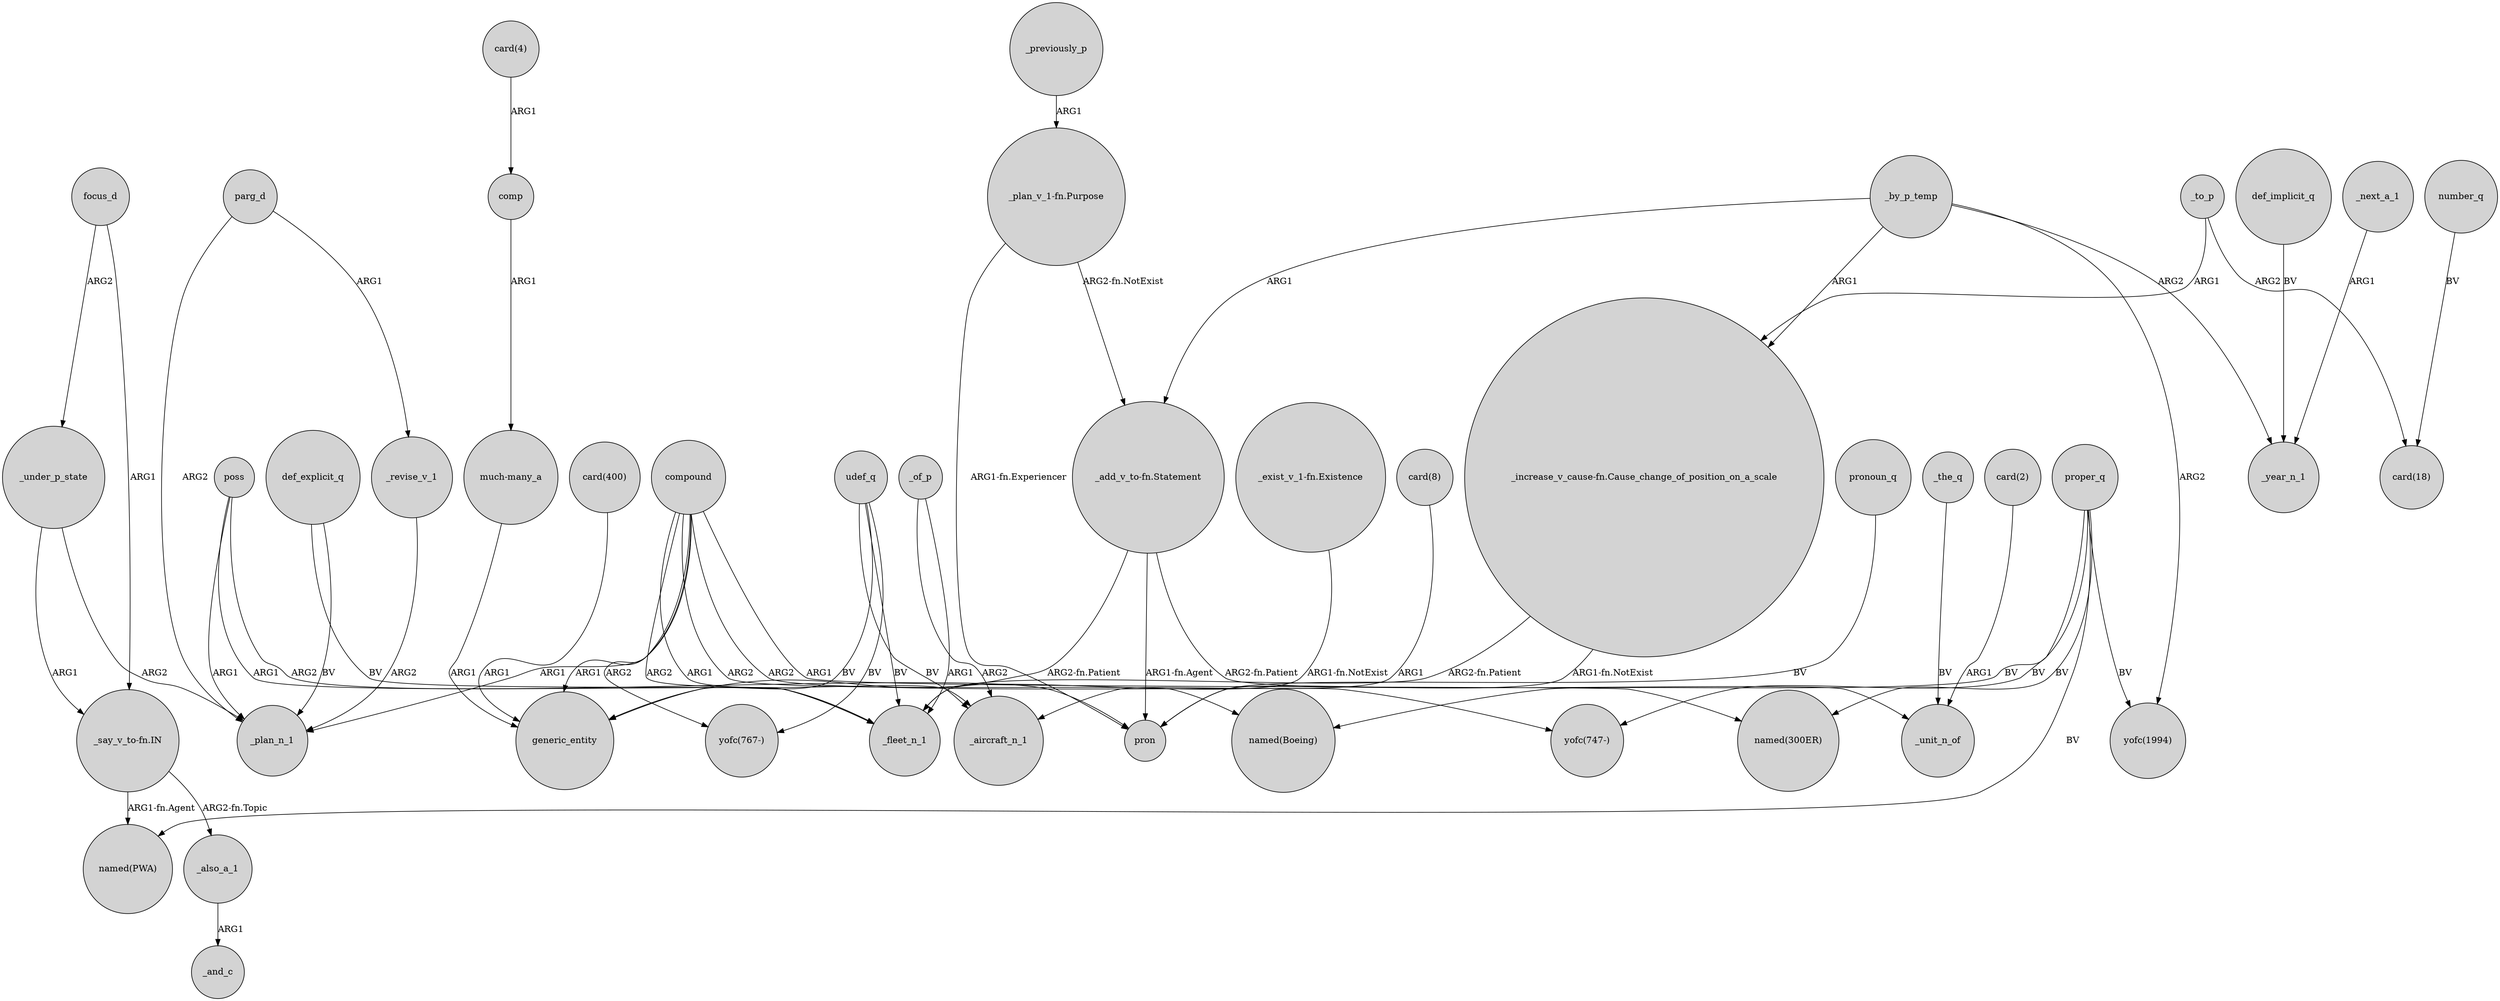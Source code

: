 digraph {
	node [shape=circle style=filled]
	poss -> _plan_n_1 [label=ARG1]
	_under_p_state -> "_say_v_to-fn.IN" [label=ARG1]
	compound -> generic_entity [label=ARG1]
	parg_d -> _revise_v_1 [label=ARG1]
	"_say_v_to-fn.IN" -> "named(PWA)" [label="ARG1-fn.Agent"]
	_under_p_state -> _plan_n_1 [label=ARG2]
	poss -> pron [label=ARG2]
	"_say_v_to-fn.IN" -> _also_a_1 [label="ARG2-fn.Topic"]
	_of_p -> _fleet_n_1 [label=ARG1]
	_by_p_temp -> "_increase_v_cause-fn.Cause_change_of_position_on_a_scale" [label=ARG1]
	udef_q -> generic_entity [label=BV]
	def_implicit_q -> _year_n_1 [label=BV]
	_to_p -> "card(18)" [label=ARG2]
	"much-many_a" -> generic_entity [label=ARG1]
	compound -> "named(300ER)" [label=ARG1]
	_revise_v_1 -> _plan_n_1 [label=ARG2]
	_by_p_temp -> "yofc(1994)" [label=ARG2]
	"_plan_v_1-fn.Purpose" -> pron [label="ARG1-fn.Experiencer"]
	def_explicit_q -> _plan_n_1 [label=BV]
	compound -> _aircraft_n_1 [label=ARG1]
	"_add_v_to-fn.Statement" -> _unit_n_of [label="ARG2-fn.Patient"]
	"_add_v_to-fn.Statement" -> generic_entity [label="ARG2-fn.Patient"]
	compound -> _plan_n_1 [label=ARG1]
	proper_q -> "named(Boeing)" [label=BV]
	_to_p -> "_increase_v_cause-fn.Cause_change_of_position_on_a_scale" [label=ARG1]
	number_q -> "card(18)" [label=BV]
	parg_d -> _plan_n_1 [label=ARG2]
	proper_q -> "yofc(1994)" [label=BV]
	"_add_v_to-fn.Statement" -> pron [label="ARG1-fn.Agent"]
	focus_d -> "_say_v_to-fn.IN" [label=ARG1]
	_by_p_temp -> "_add_v_to-fn.Statement" [label=ARG1]
	udef_q -> _aircraft_n_1 [label=BV]
	def_explicit_q -> _fleet_n_1 [label=BV]
	"card(8)" -> _aircraft_n_1 [label=ARG1]
	pronoun_q -> pron [label=BV]
	proper_q -> "named(PWA)" [label=BV]
	compound -> "yofc(767-)" [label=ARG2]
	compound -> "yofc(747-)" [label=ARG2]
	udef_q -> "yofc(767-)" [label=BV]
	comp -> "much-many_a" [label=ARG1]
	_by_p_temp -> _year_n_1 [label=ARG2]
	compound -> _fleet_n_1 [label=ARG2]
	_previously_p -> "_plan_v_1-fn.Purpose" [label=ARG1]
	_next_a_1 -> _year_n_1 [label=ARG1]
	proper_q -> "yofc(747-)" [label=BV]
	"_increase_v_cause-fn.Cause_change_of_position_on_a_scale" -> _fleet_n_1 [label="ARG2-fn.Patient"]
	"_exist_v_1-fn.Existence" -> _fleet_n_1 [label="ARG1-fn.NotExist"]
	poss -> _fleet_n_1 [label=ARG1]
	_also_a_1 -> _and_c [label=ARG1]
	"card(400)" -> generic_entity [label=ARG1]
	udef_q -> _fleet_n_1 [label=BV]
	"card(4)" -> comp [label=ARG1]
	proper_q -> "named(300ER)" [label=BV]
	_of_p -> _aircraft_n_1 [label=ARG2]
	compound -> "named(Boeing)" [label=ARG2]
	_the_q -> _unit_n_of [label=BV]
	focus_d -> _under_p_state [label=ARG2]
	"card(2)" -> _unit_n_of [label=ARG1]
	"_increase_v_cause-fn.Cause_change_of_position_on_a_scale" -> pron [label="ARG1-fn.NotExist"]
	"_plan_v_1-fn.Purpose" -> "_add_v_to-fn.Statement" [label="ARG2-fn.NotExist"]
}
